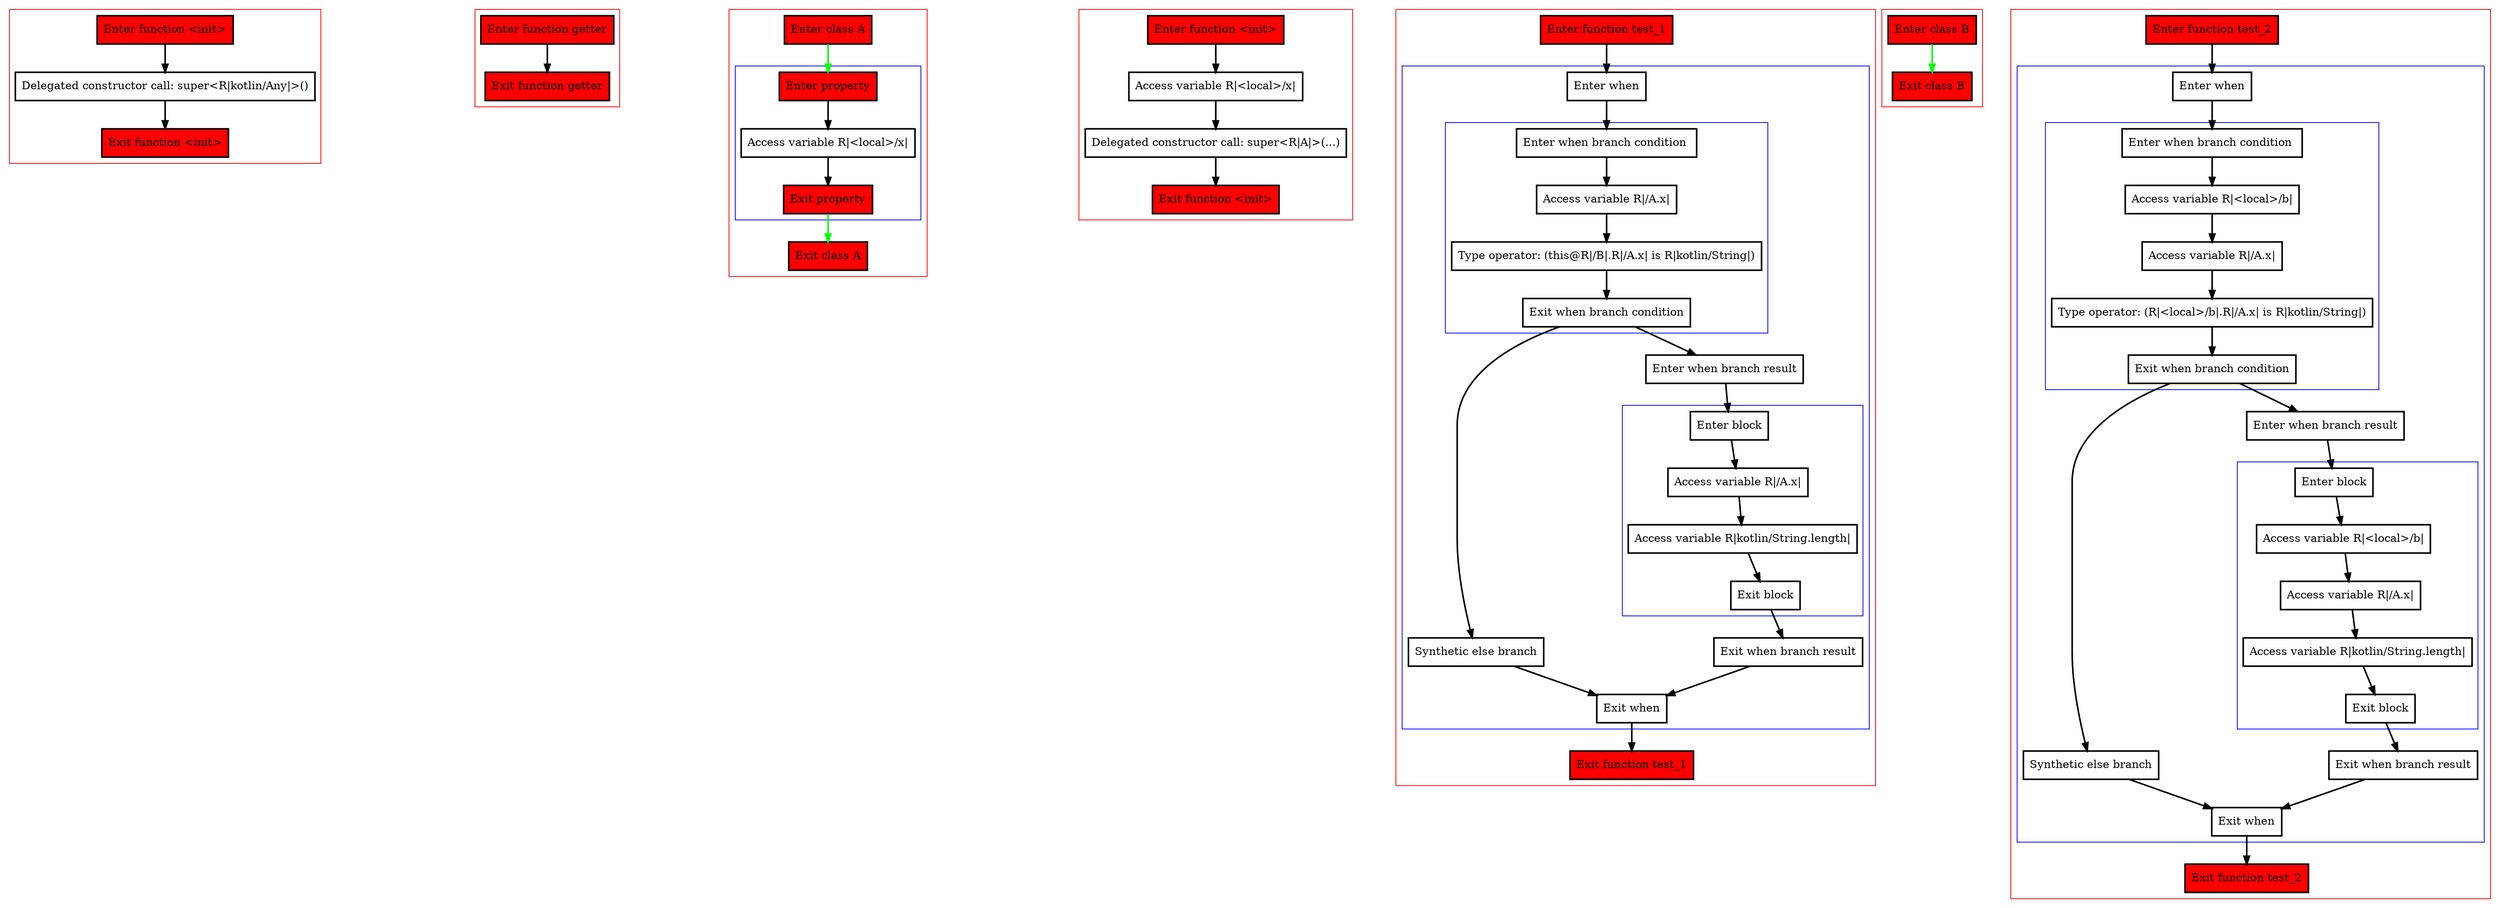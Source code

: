 digraph overridenOpenVal_kt {
    graph [nodesep=3]
    node [shape=box penwidth=2]
    edge [penwidth=2]

    subgraph cluster_0 {
        color=red
        0 [label="Enter function <init>" style="filled" fillcolor=red];
        2 [label="Delegated constructor call: super<R|kotlin/Any|>()"];
        1 [label="Exit function <init>" style="filled" fillcolor=red];
    }
    0 -> {2};
    2 -> {1};

    subgraph cluster_1 {
        color=red
        3 [label="Enter function getter" style="filled" fillcolor=red];
        4 [label="Exit function getter" style="filled" fillcolor=red];
    }
    3 -> {4};

    subgraph cluster_2 {
        color=red
        8 [label="Enter class A" style="filled" fillcolor=red];
        subgraph cluster_3 {
            color=blue
            5 [label="Enter property" style="filled" fillcolor=red];
            7 [label="Access variable R|<local>/x|"];
            6 [label="Exit property" style="filled" fillcolor=red];
        }
        9 [label="Exit class A" style="filled" fillcolor=red];
    }
    8 -> {5} [color=green];
    5 -> {7};
    6 -> {9} [color=green];
    7 -> {6};

    subgraph cluster_4 {
        color=red
        10 [label="Enter function <init>" style="filled" fillcolor=red];
        12 [label="Access variable R|<local>/x|"];
        13 [label="Delegated constructor call: super<R|A|>(...)"];
        11 [label="Exit function <init>" style="filled" fillcolor=red];
    }
    10 -> {12};
    12 -> {13};
    13 -> {11};

    subgraph cluster_5 {
        color=red
        14 [label="Enter function test_1" style="filled" fillcolor=red];
        subgraph cluster_6 {
            color=blue
            16 [label="Enter when"];
            subgraph cluster_7 {
                color=blue
                18 [label="Enter when branch condition "];
                19 [label="Access variable R|/A.x|"];
                20 [label="Type operator: (this@R|/B|.R|/A.x| is R|kotlin/String|)"];
                21 [label="Exit when branch condition"];
            }
            28 [label="Synthetic else branch"];
            22 [label="Enter when branch result"];
            subgraph cluster_8 {
                color=blue
                23 [label="Enter block"];
                24 [label="Access variable R|/A.x|"];
                25 [label="Access variable R|kotlin/String.length|"];
                26 [label="Exit block"];
            }
            27 [label="Exit when branch result"];
            17 [label="Exit when"];
        }
        15 [label="Exit function test_1" style="filled" fillcolor=red];
    }
    14 -> {16};
    16 -> {18};
    17 -> {15};
    18 -> {19};
    19 -> {20};
    20 -> {21};
    21 -> {22 28};
    22 -> {23};
    23 -> {24};
    24 -> {25};
    25 -> {26};
    26 -> {27};
    27 -> {17};
    28 -> {17};

    subgraph cluster_9 {
        color=red
        29 [label="Enter class B" style="filled" fillcolor=red];
        30 [label="Exit class B" style="filled" fillcolor=red];
    }
    29 -> {30} [color=green];

    subgraph cluster_10 {
        color=red
        31 [label="Enter function test_2" style="filled" fillcolor=red];
        subgraph cluster_11 {
            color=blue
            33 [label="Enter when"];
            subgraph cluster_12 {
                color=blue
                35 [label="Enter when branch condition "];
                36 [label="Access variable R|<local>/b|"];
                37 [label="Access variable R|/A.x|"];
                38 [label="Type operator: (R|<local>/b|.R|/A.x| is R|kotlin/String|)"];
                39 [label="Exit when branch condition"];
            }
            47 [label="Synthetic else branch"];
            40 [label="Enter when branch result"];
            subgraph cluster_13 {
                color=blue
                41 [label="Enter block"];
                42 [label="Access variable R|<local>/b|"];
                43 [label="Access variable R|/A.x|"];
                44 [label="Access variable R|kotlin/String.length|"];
                45 [label="Exit block"];
            }
            46 [label="Exit when branch result"];
            34 [label="Exit when"];
        }
        32 [label="Exit function test_2" style="filled" fillcolor=red];
    }
    31 -> {33};
    33 -> {35};
    34 -> {32};
    35 -> {36};
    36 -> {37};
    37 -> {38};
    38 -> {39};
    39 -> {40 47};
    40 -> {41};
    41 -> {42};
    42 -> {43};
    43 -> {44};
    44 -> {45};
    45 -> {46};
    46 -> {34};
    47 -> {34};

}
